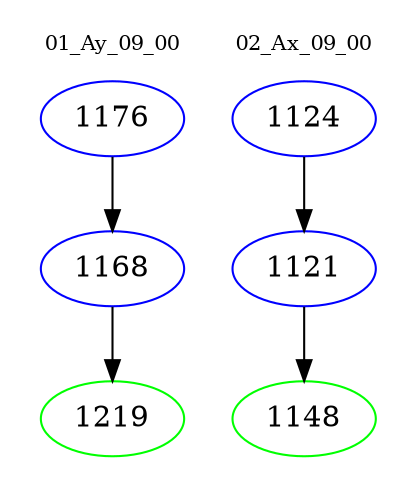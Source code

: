 digraph{
subgraph cluster_0 {
color = white
label = "01_Ay_09_00";
fontsize=10;
T0_1176 [label="1176", color="blue"]
T0_1176 -> T0_1168 [color="black"]
T0_1168 [label="1168", color="blue"]
T0_1168 -> T0_1219 [color="black"]
T0_1219 [label="1219", color="green"]
}
subgraph cluster_1 {
color = white
label = "02_Ax_09_00";
fontsize=10;
T1_1124 [label="1124", color="blue"]
T1_1124 -> T1_1121 [color="black"]
T1_1121 [label="1121", color="blue"]
T1_1121 -> T1_1148 [color="black"]
T1_1148 [label="1148", color="green"]
}
}
